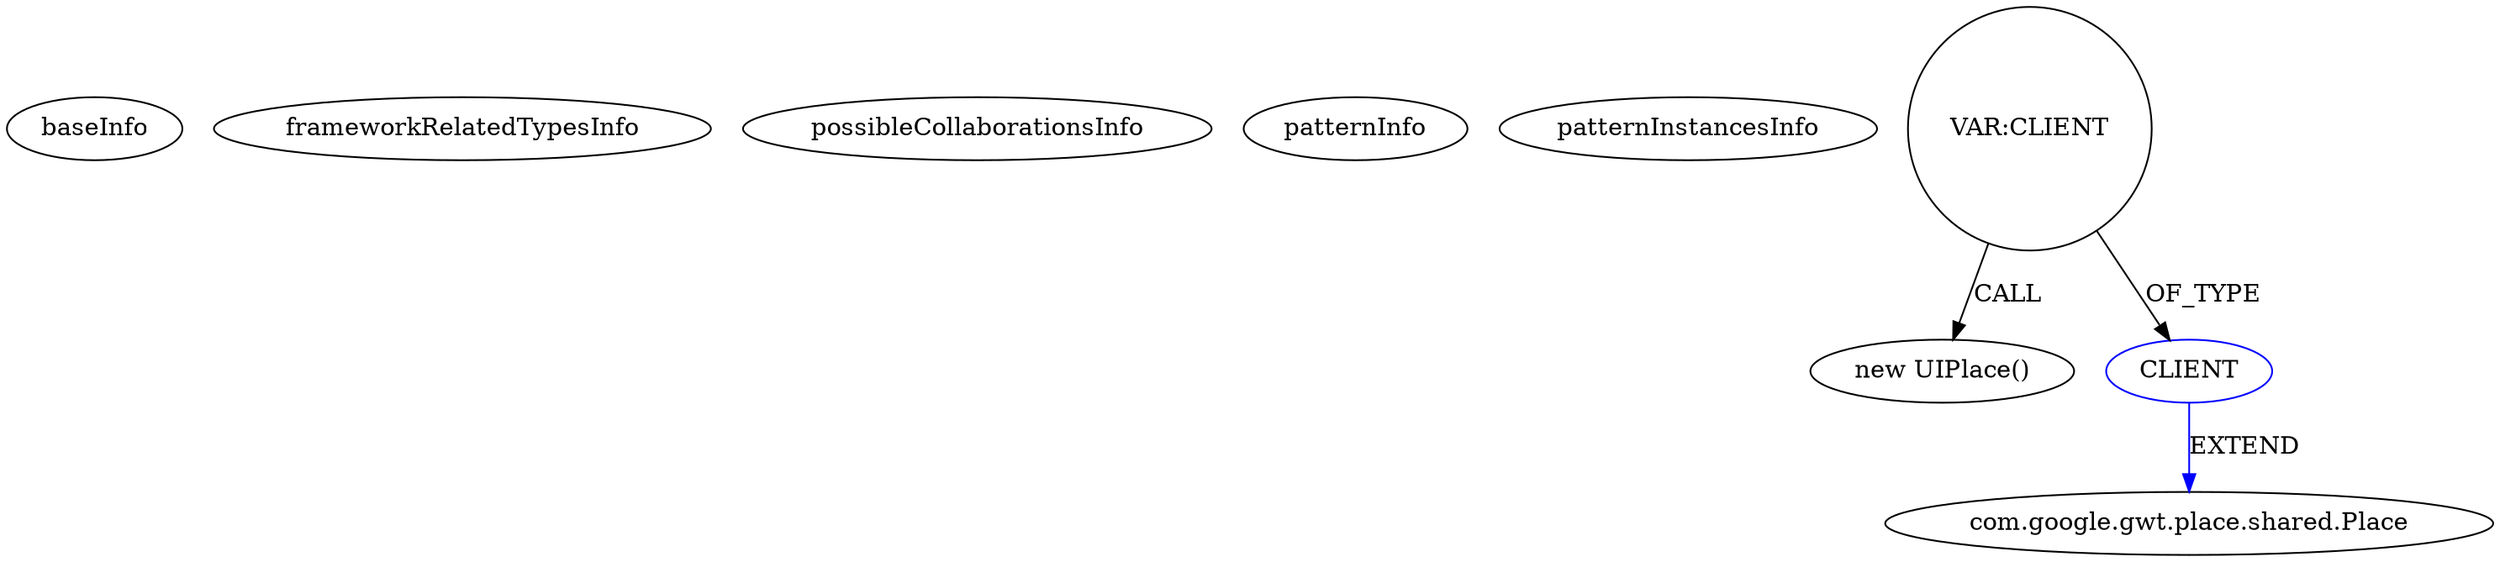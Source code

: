 digraph {
baseInfo[graphId=1799,category="pattern",isAnonymous=false,possibleRelation=false]
frameworkRelatedTypesInfo[]
possibleCollaborationsInfo[]
patternInfo[frequency=3.0,patternRootClient=null]
patternInstancesInfo[0="rjdkolb-jozijug_phonegapdemo~/rjdkolb-jozijug_phonegapdemo/jozijug_phonegapdemo-master/src/main/java/org/openrap/jozijug/mgwtphonegap/client/activities/ShowCaseListActivity.java~ShowCaseListActivity~4380",1="rjdkolb-jozijug_phonegapdemo~/rjdkolb-jozijug_phonegapdemo/jozijug_phonegapdemo-master/src/main/java/org/openrap/jozijug/mgwtphonegap/client/activities/ShowCaseListActivity.java~void start(com.google.gwt.user.client.ui.AcceptsOneWidget,com.google.web.bindery.event.shared.EventBus)~4381",2="rjdkolb-jozijug_phonegapdemo~/rjdkolb-jozijug_phonegapdemo/jozijug_phonegapdemo-master/src/main/java/org/openrap/jozijug/mgwtphonegap/client/activities/UIPlace.java~UIPlaceTokenizer~4384"]
21[label="new UIPlace()",vertexType="CONSTRUCTOR_CALL",isFrameworkType=false]
22[label="VAR:CLIENT",vertexType="VARIABLE_EXPRESION",isFrameworkType=false,shape=circle]
23[label="CLIENT",vertexType="REFERENCE_CLIENT_CLASS_DECLARATION",isFrameworkType=false,color=blue]
24[label="com.google.gwt.place.shared.Place",vertexType="FRAMEWORK_CLASS_TYPE",isFrameworkType=false]
22->21[label="CALL"]
23->24[label="EXTEND",color=blue]
22->23[label="OF_TYPE"]
}
